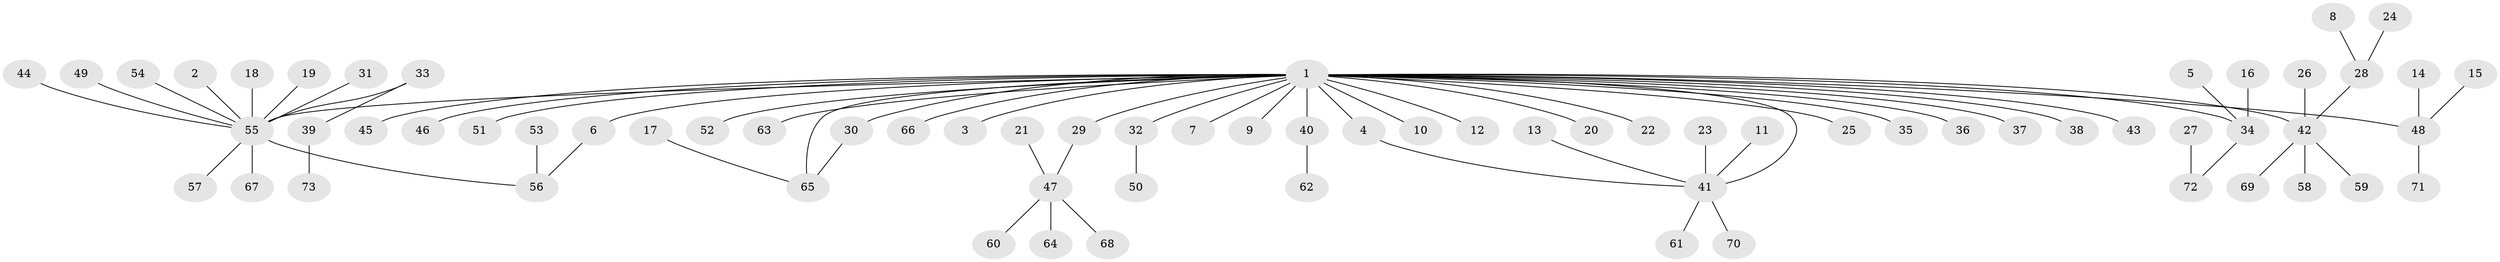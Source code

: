 // original degree distribution, {8: 0.0136986301369863, 27: 0.00684931506849315, 1: 0.6164383561643836, 3: 0.08904109589041095, 9: 0.00684931506849315, 14: 0.00684931506849315, 6: 0.00684931506849315, 2: 0.2054794520547945, 5: 0.00684931506849315, 7: 0.0136986301369863, 4: 0.0273972602739726}
// Generated by graph-tools (version 1.1) at 2025/26/03/09/25 03:26:07]
// undirected, 73 vertices, 75 edges
graph export_dot {
graph [start="1"]
  node [color=gray90,style=filled];
  1;
  2;
  3;
  4;
  5;
  6;
  7;
  8;
  9;
  10;
  11;
  12;
  13;
  14;
  15;
  16;
  17;
  18;
  19;
  20;
  21;
  22;
  23;
  24;
  25;
  26;
  27;
  28;
  29;
  30;
  31;
  32;
  33;
  34;
  35;
  36;
  37;
  38;
  39;
  40;
  41;
  42;
  43;
  44;
  45;
  46;
  47;
  48;
  49;
  50;
  51;
  52;
  53;
  54;
  55;
  56;
  57;
  58;
  59;
  60;
  61;
  62;
  63;
  64;
  65;
  66;
  67;
  68;
  69;
  70;
  71;
  72;
  73;
  1 -- 3 [weight=1.0];
  1 -- 4 [weight=1.0];
  1 -- 6 [weight=1.0];
  1 -- 7 [weight=1.0];
  1 -- 9 [weight=1.0];
  1 -- 10 [weight=1.0];
  1 -- 12 [weight=1.0];
  1 -- 20 [weight=1.0];
  1 -- 22 [weight=1.0];
  1 -- 25 [weight=1.0];
  1 -- 29 [weight=1.0];
  1 -- 30 [weight=1.0];
  1 -- 32 [weight=1.0];
  1 -- 34 [weight=1.0];
  1 -- 35 [weight=1.0];
  1 -- 36 [weight=1.0];
  1 -- 37 [weight=1.0];
  1 -- 38 [weight=1.0];
  1 -- 40 [weight=1.0];
  1 -- 41 [weight=1.0];
  1 -- 42 [weight=1.0];
  1 -- 43 [weight=1.0];
  1 -- 45 [weight=1.0];
  1 -- 46 [weight=1.0];
  1 -- 48 [weight=1.0];
  1 -- 51 [weight=1.0];
  1 -- 52 [weight=1.0];
  1 -- 55 [weight=1.0];
  1 -- 63 [weight=1.0];
  1 -- 65 [weight=1.0];
  1 -- 66 [weight=1.0];
  2 -- 55 [weight=1.0];
  4 -- 41 [weight=1.0];
  5 -- 34 [weight=1.0];
  6 -- 56 [weight=1.0];
  8 -- 28 [weight=1.0];
  11 -- 41 [weight=1.0];
  13 -- 41 [weight=1.0];
  14 -- 48 [weight=1.0];
  15 -- 48 [weight=1.0];
  16 -- 34 [weight=1.0];
  17 -- 65 [weight=1.0];
  18 -- 55 [weight=1.0];
  19 -- 55 [weight=1.0];
  21 -- 47 [weight=1.0];
  23 -- 41 [weight=1.0];
  24 -- 28 [weight=1.0];
  26 -- 42 [weight=1.0];
  27 -- 72 [weight=1.0];
  28 -- 42 [weight=1.0];
  29 -- 47 [weight=1.0];
  30 -- 65 [weight=1.0];
  31 -- 55 [weight=1.0];
  32 -- 50 [weight=1.0];
  33 -- 39 [weight=1.0];
  33 -- 55 [weight=1.0];
  34 -- 72 [weight=1.0];
  39 -- 73 [weight=1.0];
  40 -- 62 [weight=1.0];
  41 -- 61 [weight=1.0];
  41 -- 70 [weight=1.0];
  42 -- 58 [weight=1.0];
  42 -- 59 [weight=1.0];
  42 -- 69 [weight=1.0];
  44 -- 55 [weight=1.0];
  47 -- 60 [weight=1.0];
  47 -- 64 [weight=1.0];
  47 -- 68 [weight=1.0];
  48 -- 71 [weight=1.0];
  49 -- 55 [weight=1.0];
  53 -- 56 [weight=1.0];
  54 -- 55 [weight=1.0];
  55 -- 56 [weight=1.0];
  55 -- 57 [weight=1.0];
  55 -- 67 [weight=1.0];
}
